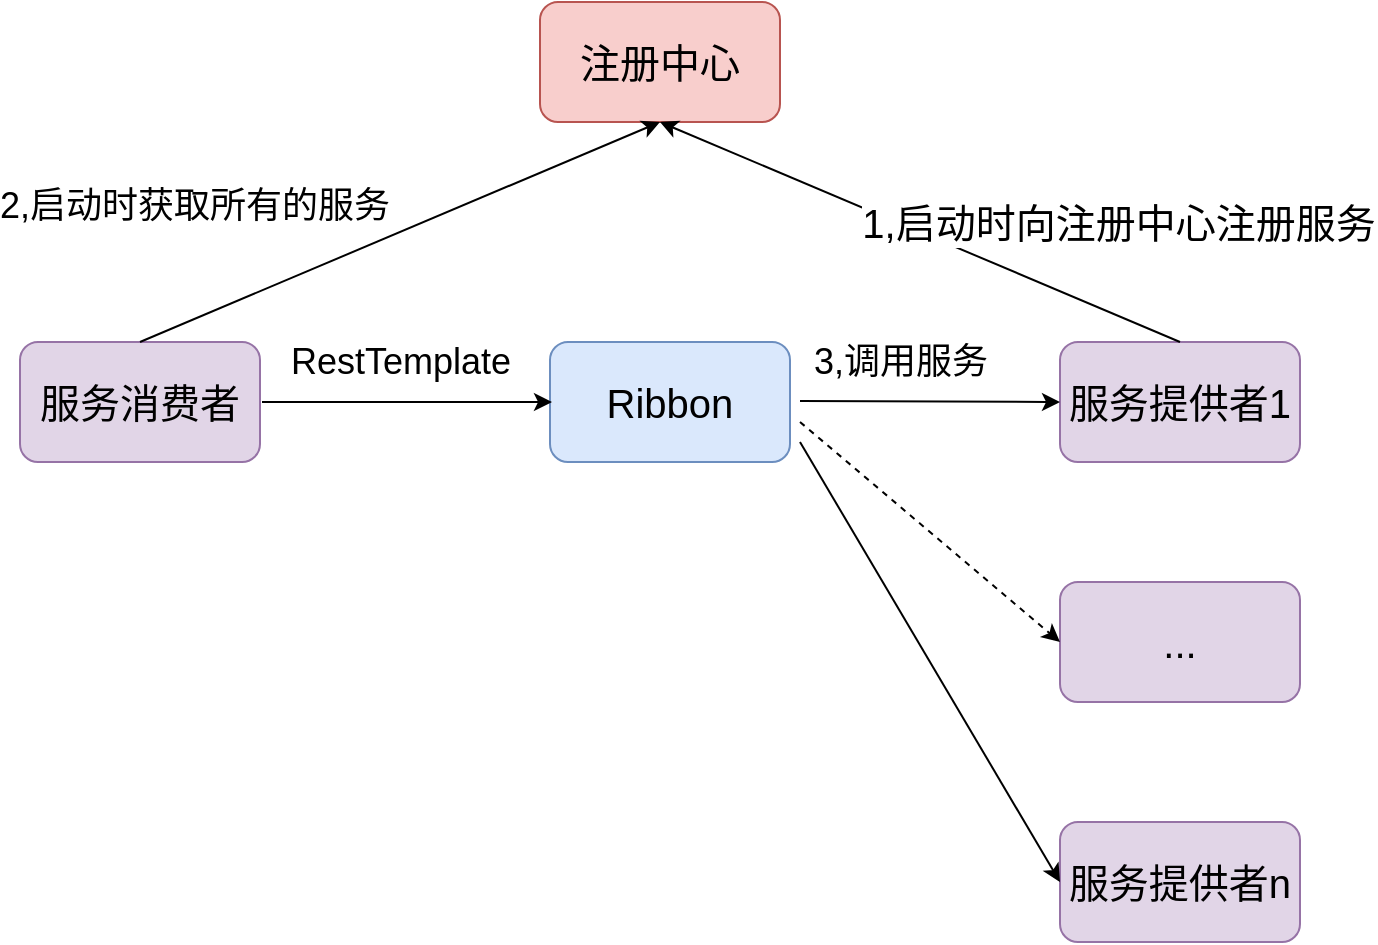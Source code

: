 <mxfile version="18.0.7" type="github">
  <diagram id="CcpK_IOpLCPhVeao_c5A" name="Page-1">
    <mxGraphModel dx="782" dy="436" grid="1" gridSize="10" guides="1" tooltips="1" connect="1" arrows="1" fold="1" page="1" pageScale="1" pageWidth="850" pageHeight="1100" math="0" shadow="0">
      <root>
        <mxCell id="0" />
        <mxCell id="1" parent="0" />
        <mxCell id="F_9SeeO0Q5-dGzmuoSJV-1" value="注册中心" style="rounded=1;whiteSpace=wrap;html=1;fontSize=20;fillColor=#f8cecc;strokeColor=#b85450;" vertex="1" parent="1">
          <mxGeometry x="300" y="190" width="120" height="60" as="geometry" />
        </mxCell>
        <mxCell id="F_9SeeO0Q5-dGzmuoSJV-2" value="服务消费者" style="rounded=1;whiteSpace=wrap;html=1;fontSize=20;fillColor=#e1d5e7;strokeColor=#9673a6;" vertex="1" parent="1">
          <mxGeometry x="40" y="360" width="120" height="60" as="geometry" />
        </mxCell>
        <mxCell id="F_9SeeO0Q5-dGzmuoSJV-3" value="服务提供者1" style="rounded=1;whiteSpace=wrap;html=1;fontSize=20;fillColor=#e1d5e7;strokeColor=#9673a6;" vertex="1" parent="1">
          <mxGeometry x="560" y="360" width="120" height="60" as="geometry" />
        </mxCell>
        <mxCell id="F_9SeeO0Q5-dGzmuoSJV-4" value="" style="endArrow=classic;html=1;entryX=0.5;entryY=1;entryDx=0;entryDy=0;exitX=0.5;exitY=0;exitDx=0;exitDy=0;" edge="1" parent="1" source="F_9SeeO0Q5-dGzmuoSJV-3" target="F_9SeeO0Q5-dGzmuoSJV-1">
          <mxGeometry width="50" height="50" relative="1" as="geometry">
            <mxPoint x="500" y="350" as="sourcePoint" />
            <mxPoint x="440" y="260" as="targetPoint" />
          </mxGeometry>
        </mxCell>
        <mxCell id="F_9SeeO0Q5-dGzmuoSJV-5" value="1,启动时向注册中心注册服务" style="edgeLabel;html=1;align=center;verticalAlign=middle;resizable=0;points=[];fontSize=20;" vertex="1" connectable="0" parent="F_9SeeO0Q5-dGzmuoSJV-4">
          <mxGeometry x="-0.154" relative="1" as="geometry">
            <mxPoint x="78.97" y="-13.66" as="offset" />
          </mxGeometry>
        </mxCell>
        <mxCell id="F_9SeeO0Q5-dGzmuoSJV-6" value="2,启动时获取所有的服务" style="endArrow=classic;html=1;fontSize=18;exitX=0.5;exitY=0;exitDx=0;exitDy=0;" edge="1" parent="1" source="F_9SeeO0Q5-dGzmuoSJV-2">
          <mxGeometry x="-0.634" y="52" width="50" height="50" relative="1" as="geometry">
            <mxPoint x="230" y="360" as="sourcePoint" />
            <mxPoint x="360" y="250" as="targetPoint" />
            <mxPoint as="offset" />
          </mxGeometry>
        </mxCell>
        <mxCell id="F_9SeeO0Q5-dGzmuoSJV-9" value="..." style="rounded=1;whiteSpace=wrap;html=1;fontSize=20;fillColor=#e1d5e7;strokeColor=#9673a6;" vertex="1" parent="1">
          <mxGeometry x="560" y="480" width="120" height="60" as="geometry" />
        </mxCell>
        <mxCell id="F_9SeeO0Q5-dGzmuoSJV-10" value="服务提供者n" style="rounded=1;whiteSpace=wrap;html=1;fontSize=20;fillColor=#e1d5e7;strokeColor=#9673a6;" vertex="1" parent="1">
          <mxGeometry x="560" y="600" width="120" height="60" as="geometry" />
        </mxCell>
        <mxCell id="F_9SeeO0Q5-dGzmuoSJV-11" value="Ribbon" style="rounded=1;whiteSpace=wrap;html=1;fillColor=#dae8fc;strokeColor=#6c8ebf;fontSize=20;" vertex="1" parent="1">
          <mxGeometry x="305" y="360" width="120" height="60" as="geometry" />
        </mxCell>
        <mxCell id="F_9SeeO0Q5-dGzmuoSJV-12" value="RestTemplate" style="endArrow=classic;html=1;rounded=0;entryX=0;entryY=0.5;entryDx=0;entryDy=0;fontSize=18;exitX=1;exitY=0.5;exitDx=0;exitDy=0;" edge="1" parent="1">
          <mxGeometry x="-0.048" y="20" width="50" height="50" relative="1" as="geometry">
            <mxPoint x="161" y="390" as="sourcePoint" />
            <mxPoint x="306" y="390" as="targetPoint" />
            <Array as="points">
              <mxPoint x="261" y="390" />
            </Array>
            <mxPoint as="offset" />
          </mxGeometry>
        </mxCell>
        <mxCell id="F_9SeeO0Q5-dGzmuoSJV-13" value="" style="endArrow=classic;html=1;rounded=0;entryX=0;entryY=0.5;entryDx=0;entryDy=0;" edge="1" parent="1" target="F_9SeeO0Q5-dGzmuoSJV-3">
          <mxGeometry width="50" height="50" relative="1" as="geometry">
            <mxPoint x="430" y="389.5" as="sourcePoint" />
            <mxPoint x="515" y="389.5" as="targetPoint" />
          </mxGeometry>
        </mxCell>
        <mxCell id="F_9SeeO0Q5-dGzmuoSJV-17" value="3,调用服务" style="edgeLabel;html=1;align=center;verticalAlign=middle;resizable=0;points=[];fontSize=18;" vertex="1" connectable="0" parent="F_9SeeO0Q5-dGzmuoSJV-13">
          <mxGeometry x="-0.774" relative="1" as="geometry">
            <mxPoint x="35" y="-20" as="offset" />
          </mxGeometry>
        </mxCell>
        <mxCell id="F_9SeeO0Q5-dGzmuoSJV-14" value="" style="endArrow=classic;html=1;rounded=0;entryX=0;entryY=0.5;entryDx=0;entryDy=0;" edge="1" parent="1" target="F_9SeeO0Q5-dGzmuoSJV-10">
          <mxGeometry width="50" height="50" relative="1" as="geometry">
            <mxPoint x="430" y="410" as="sourcePoint" />
            <mxPoint x="515" y="399.5" as="targetPoint" />
          </mxGeometry>
        </mxCell>
        <mxCell id="F_9SeeO0Q5-dGzmuoSJV-16" value="" style="endArrow=classic;html=1;rounded=0;entryX=0;entryY=0.5;entryDx=0;entryDy=0;dashed=1;" edge="1" parent="1" target="F_9SeeO0Q5-dGzmuoSJV-9">
          <mxGeometry width="50" height="50" relative="1" as="geometry">
            <mxPoint x="430" y="400" as="sourcePoint" />
            <mxPoint x="570" y="640" as="targetPoint" />
          </mxGeometry>
        </mxCell>
      </root>
    </mxGraphModel>
  </diagram>
</mxfile>
